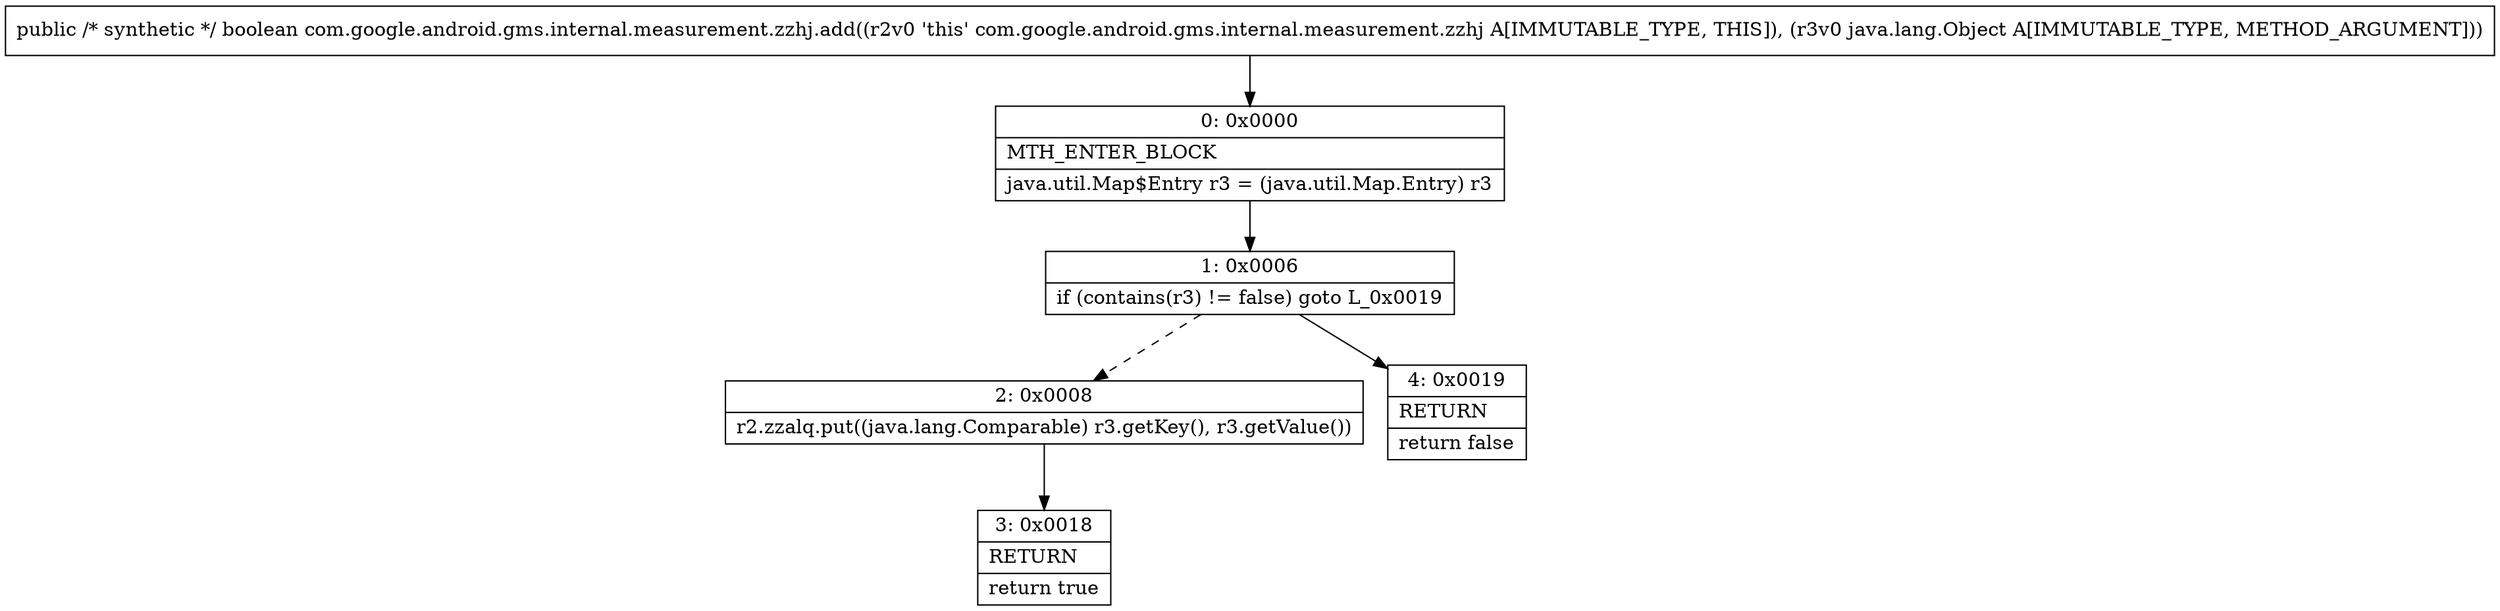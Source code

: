 digraph "CFG forcom.google.android.gms.internal.measurement.zzhj.add(Ljava\/lang\/Object;)Z" {
Node_0 [shape=record,label="{0\:\ 0x0000|MTH_ENTER_BLOCK\l|java.util.Map$Entry r3 = (java.util.Map.Entry) r3\l}"];
Node_1 [shape=record,label="{1\:\ 0x0006|if (contains(r3) != false) goto L_0x0019\l}"];
Node_2 [shape=record,label="{2\:\ 0x0008|r2.zzalq.put((java.lang.Comparable) r3.getKey(), r3.getValue())\l}"];
Node_3 [shape=record,label="{3\:\ 0x0018|RETURN\l|return true\l}"];
Node_4 [shape=record,label="{4\:\ 0x0019|RETURN\l|return false\l}"];
MethodNode[shape=record,label="{public \/* synthetic *\/ boolean com.google.android.gms.internal.measurement.zzhj.add((r2v0 'this' com.google.android.gms.internal.measurement.zzhj A[IMMUTABLE_TYPE, THIS]), (r3v0 java.lang.Object A[IMMUTABLE_TYPE, METHOD_ARGUMENT])) }"];
MethodNode -> Node_0;
Node_0 -> Node_1;
Node_1 -> Node_2[style=dashed];
Node_1 -> Node_4;
Node_2 -> Node_3;
}

